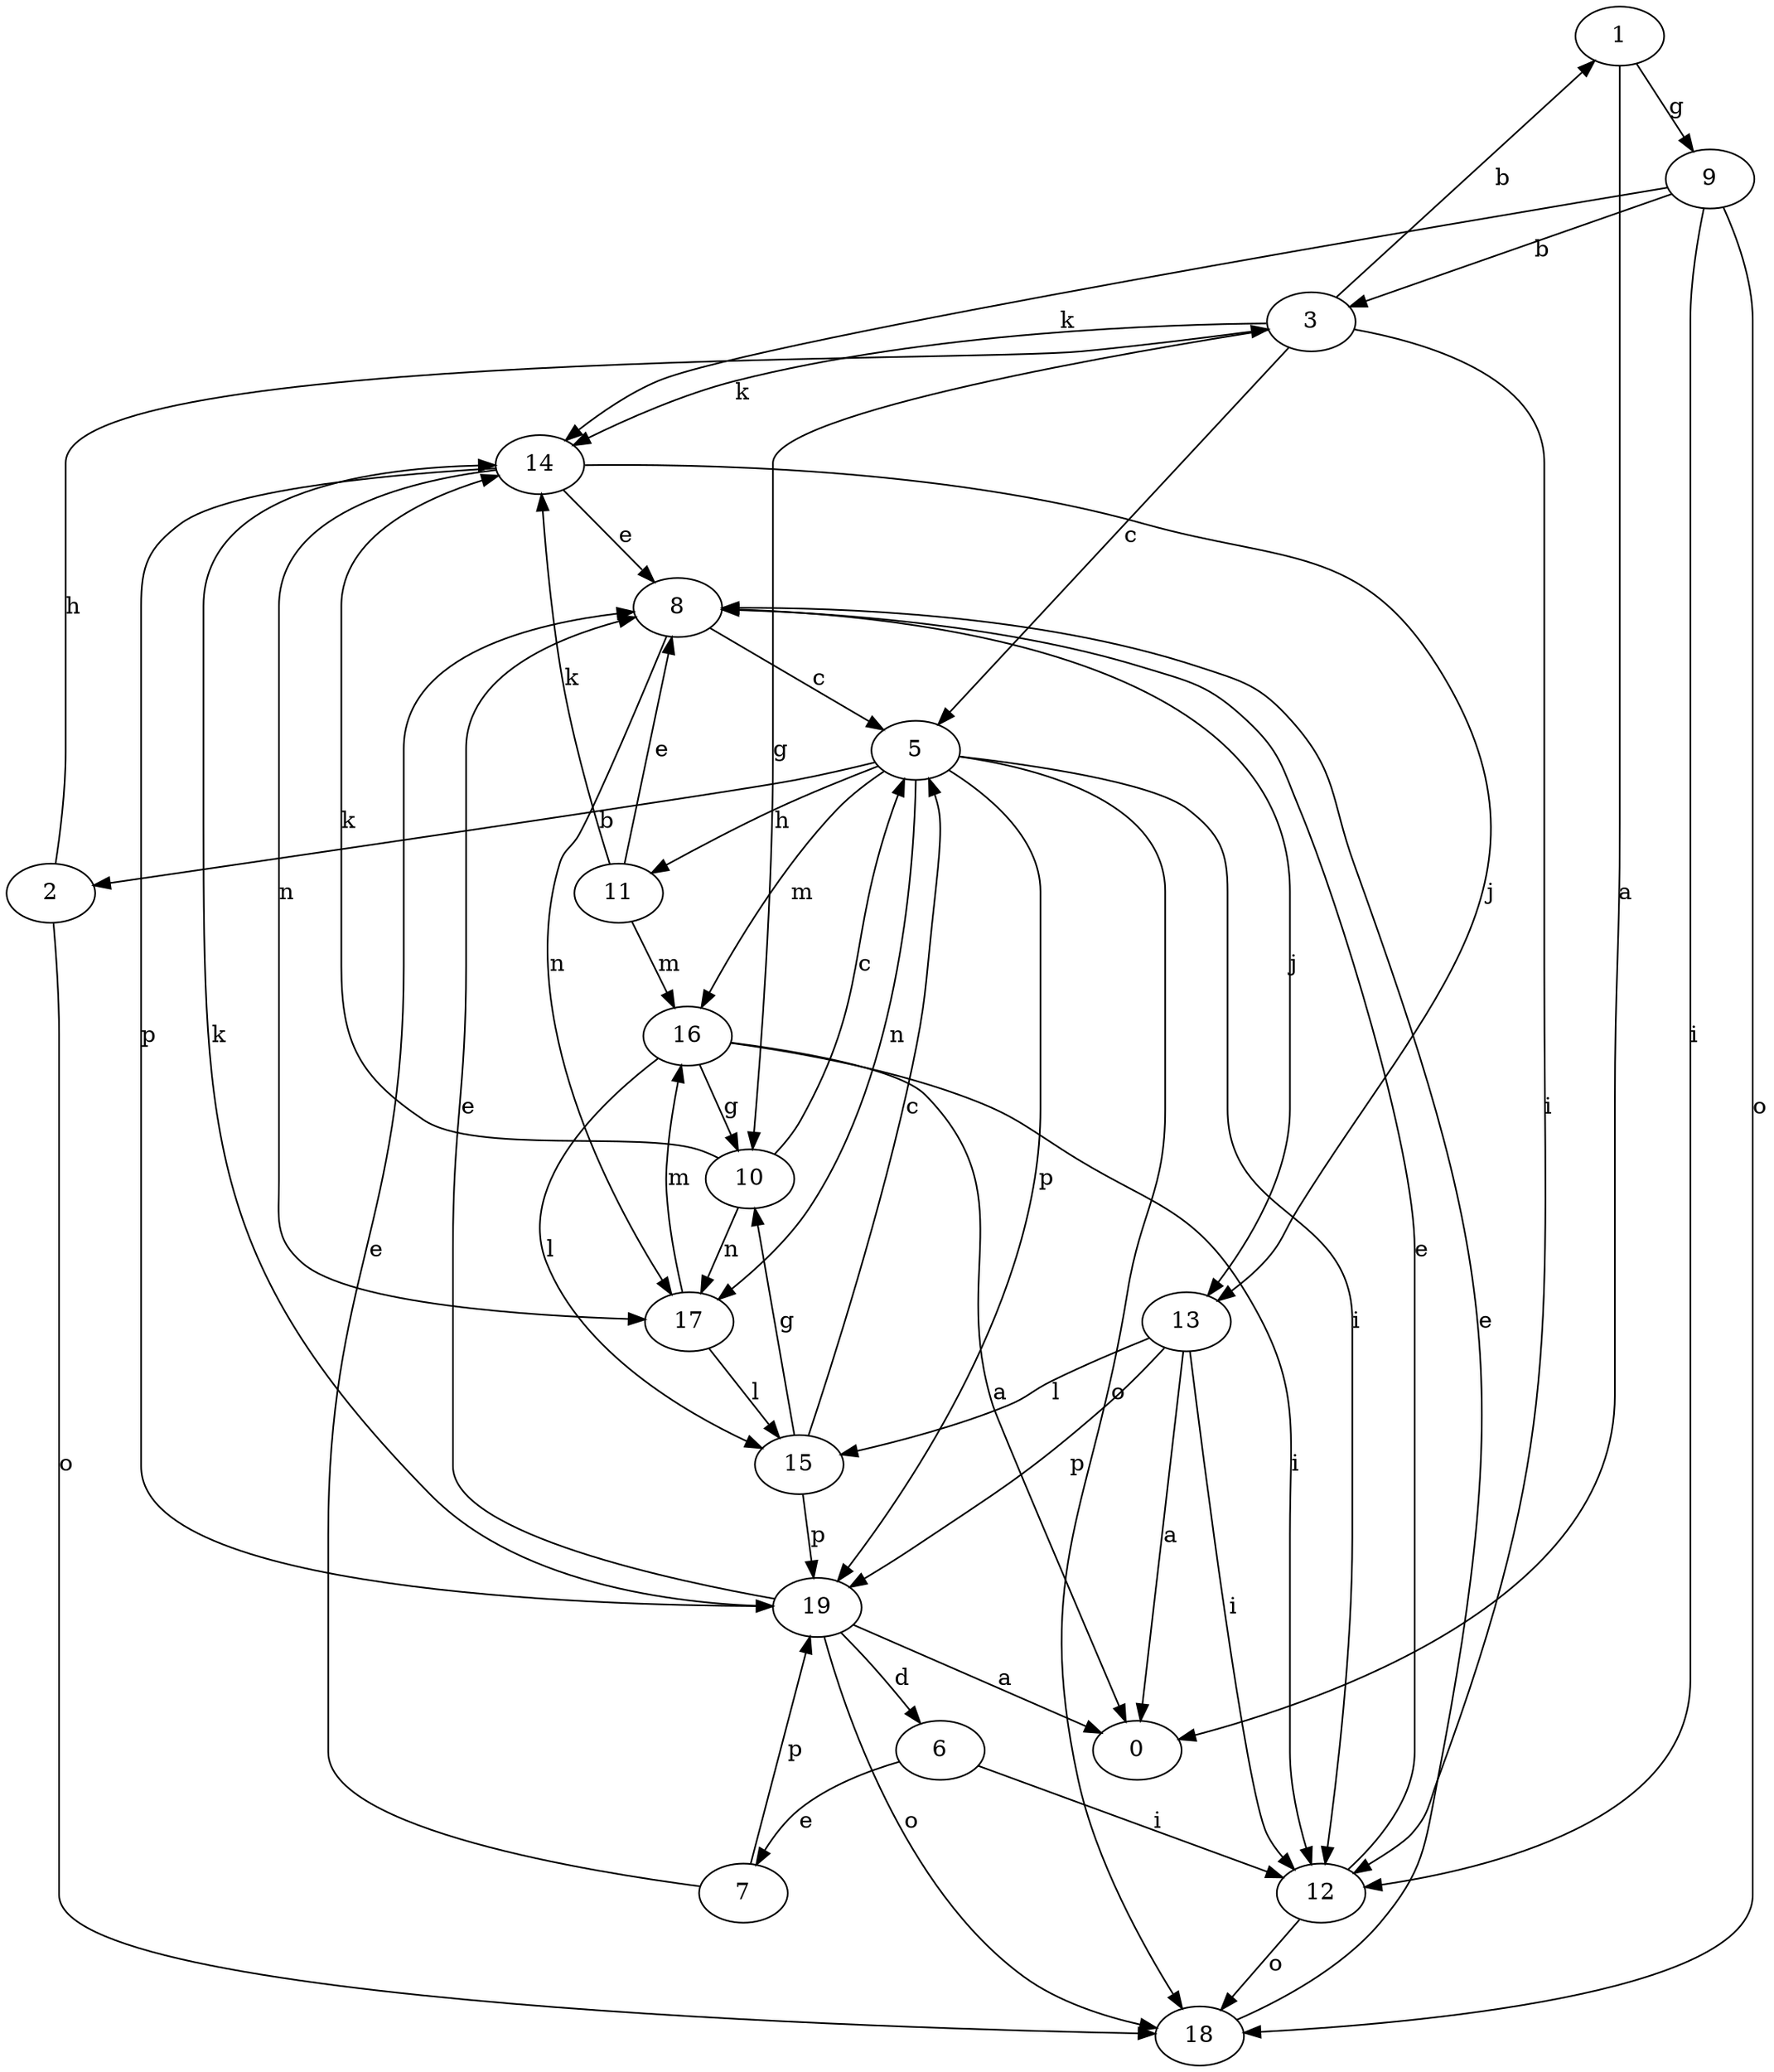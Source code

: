 strict digraph  {
0;
1;
2;
3;
5;
6;
7;
8;
9;
10;
11;
12;
13;
14;
15;
16;
17;
18;
19;
1 -> 0  [label=a];
1 -> 9  [label=g];
2 -> 18  [label=o];
2 -> 3  [label=h];
3 -> 1  [label=b];
3 -> 5  [label=c];
3 -> 10  [label=g];
3 -> 12  [label=i];
3 -> 14  [label=k];
5 -> 2  [label=b];
5 -> 11  [label=h];
5 -> 12  [label=i];
5 -> 16  [label=m];
5 -> 17  [label=n];
5 -> 18  [label=o];
5 -> 19  [label=p];
6 -> 7  [label=e];
6 -> 12  [label=i];
7 -> 8  [label=e];
7 -> 19  [label=p];
8 -> 5  [label=c];
8 -> 13  [label=j];
8 -> 17  [label=n];
9 -> 3  [label=b];
9 -> 12  [label=i];
9 -> 14  [label=k];
9 -> 18  [label=o];
10 -> 5  [label=c];
10 -> 14  [label=k];
10 -> 17  [label=n];
11 -> 8  [label=e];
11 -> 14  [label=k];
11 -> 16  [label=m];
12 -> 8  [label=e];
12 -> 18  [label=o];
13 -> 0  [label=a];
13 -> 12  [label=i];
13 -> 15  [label=l];
13 -> 19  [label=p];
14 -> 8  [label=e];
14 -> 13  [label=j];
14 -> 17  [label=n];
14 -> 19  [label=p];
15 -> 5  [label=c];
15 -> 10  [label=g];
15 -> 19  [label=p];
16 -> 0  [label=a];
16 -> 10  [label=g];
16 -> 12  [label=i];
16 -> 15  [label=l];
17 -> 15  [label=l];
17 -> 16  [label=m];
18 -> 8  [label=e];
19 -> 0  [label=a];
19 -> 6  [label=d];
19 -> 8  [label=e];
19 -> 14  [label=k];
19 -> 18  [label=o];
}
